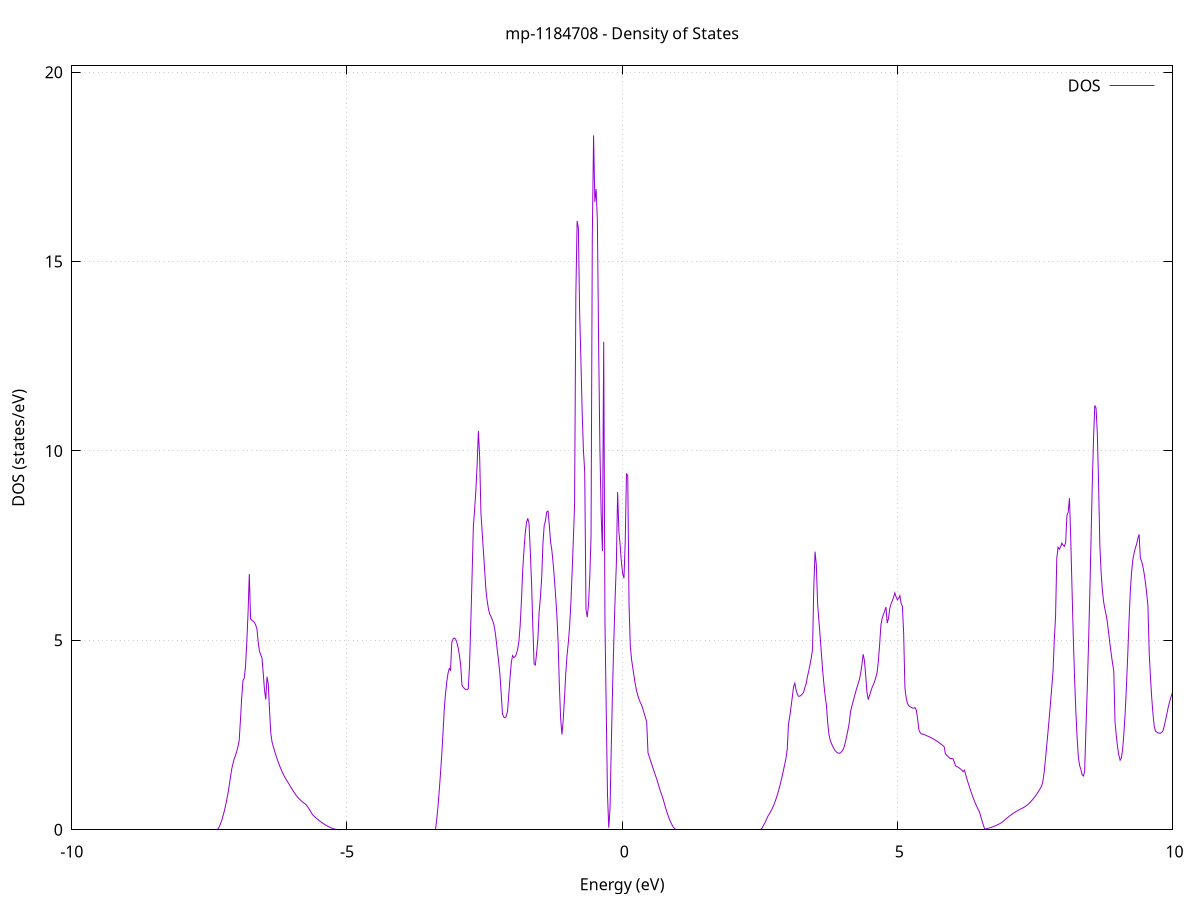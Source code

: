 set title 'mp-1184708 - Density of States'
set xlabel 'Energy (eV)'
set ylabel 'DOS (states/eV)'
set grid
set xrange [-10:10]
set yrange [0:20.165]
set xzeroaxis lt -1
set terminal png size 800,600
set output 'mp-1184708_dos_gnuplot.png'
plot '-' using 1:2 with lines title 'DOS'
-25.126500 0.000000
-25.103500 0.000000
-25.080500 0.000000
-25.057500 0.000000
-25.034500 0.000000
-25.011500 0.000000
-24.988500 0.000000
-24.965500 0.000000
-24.942500 0.000000
-24.919500 0.000000
-24.896500 0.000000
-24.873500 0.000000
-24.850500 0.000000
-24.827500 0.000000
-24.804500 0.000000
-24.781500 0.000000
-24.758500 0.000000
-24.735500 0.000000
-24.712500 0.000000
-24.689500 0.000000
-24.666500 0.000000
-24.643600 0.000000
-24.620600 0.000000
-24.597600 0.000000
-24.574600 0.000000
-24.551600 0.000000
-24.528600 0.000000
-24.505600 0.000000
-24.482600 0.000000
-24.459600 0.000000
-24.436600 0.000000
-24.413600 0.000000
-24.390600 0.000000
-24.367600 0.000000
-24.344600 0.000000
-24.321600 0.000000
-24.298600 0.000000
-24.275600 0.000000
-24.252600 0.000000
-24.229600 0.000000
-24.206600 0.000000
-24.183600 0.000000
-24.160600 0.000000
-24.137600 0.000000
-24.114600 0.000000
-24.091600 0.000000
-24.068600 0.000000
-24.045600 0.000000
-24.022600 0.000000
-23.999600 0.000000
-23.976600 0.000000
-23.953600 0.000000
-23.930600 0.000000
-23.907600 0.000000
-23.884600 0.000000
-23.861600 0.000000
-23.838600 0.000000
-23.815600 0.000000
-23.792600 0.000000
-23.769600 0.000000
-23.746600 0.000000
-23.723700 0.000000
-23.700700 0.000000
-23.677700 0.000000
-23.654700 0.000000
-23.631700 0.000000
-23.608700 0.000000
-23.585700 0.000000
-23.562700 0.000000
-23.539700 0.000000
-23.516700 0.000000
-23.493700 0.000000
-23.470700 0.000000
-23.447700 0.000000
-23.424700 0.000000
-23.401700 0.000000
-23.378700 0.000000
-23.355700 0.000000
-23.332700 0.000000
-23.309700 0.000000
-23.286700 0.000000
-23.263700 0.000000
-23.240700 0.000000
-23.217700 0.000000
-23.194700 0.000000
-23.171700 0.000000
-23.148700 0.000000
-23.125700 0.000000
-23.102700 0.000000
-23.079700 0.000000
-23.056700 0.000000
-23.033700 1726.594000
-23.010700 0.000000
-22.987700 0.000000
-22.964700 0.000000
-22.941700 0.000000
-22.918700 0.000000
-22.895700 0.000000
-22.872700 0.000000
-22.849700 0.000000
-22.826700 0.000000
-22.803800 0.000000
-22.780800 0.000000
-22.757800 0.000000
-22.734800 0.000000
-22.711800 0.000000
-22.688800 0.000000
-22.665800 0.000000
-22.642800 0.000000
-22.619800 0.000000
-22.596800 0.000000
-22.573800 0.000000
-22.550800 0.000000
-22.527800 0.000000
-22.504800 0.000000
-22.481800 0.000000
-22.458800 0.000000
-22.435800 0.000000
-22.412800 0.000000
-22.389800 0.000000
-22.366800 0.000000
-22.343800 0.000000
-22.320800 0.000000
-22.297800 0.000000
-22.274800 0.000000
-22.251800 0.000000
-22.228800 0.000000
-22.205800 0.000000
-22.182800 0.000000
-22.159800 0.000000
-22.136800 0.000000
-22.113800 0.000000
-22.090800 0.000000
-22.067800 0.000000
-22.044800 0.000000
-22.021800 0.000000
-21.998800 0.000000
-21.975800 0.000000
-21.952800 0.000000
-21.929800 0.000000
-21.906800 0.000000
-21.883800 0.000000
-21.860900 0.000000
-21.837900 0.000000
-21.814900 0.000000
-21.791900 0.000000
-21.768900 0.000000
-21.745900 0.000000
-21.722900 0.000000
-21.699900 0.000000
-21.676900 0.000000
-21.653900 0.000000
-21.630900 0.000000
-21.607900 0.000000
-21.584900 0.000000
-21.561900 0.000000
-21.538900 0.000000
-21.515900 0.000000
-21.492900 0.000000
-21.469900 0.000000
-21.446900 0.000000
-21.423900 0.000000
-21.400900 0.000000
-21.377900 0.000000
-21.354900 0.000000
-21.331900 0.000000
-21.308900 0.000000
-21.285900 0.000000
-21.262900 0.000000
-21.239900 0.000000
-21.216900 0.000000
-21.193900 0.000000
-21.170900 0.000000
-21.147900 0.000000
-21.124900 0.000000
-21.101900 0.000000
-21.078900 0.000000
-21.055900 0.000000
-21.032900 0.000000
-21.009900 0.000000
-20.986900 0.000000
-20.963900 0.000000
-20.941000 0.000000
-20.918000 0.000000
-20.895000 0.000000
-20.872000 0.000000
-20.849000 0.000000
-20.826000 0.000000
-20.803000 0.000000
-20.780000 0.000000
-20.757000 0.000000
-20.734000 0.000000
-20.711000 0.000000
-20.688000 0.000000
-20.665000 0.000000
-20.642000 0.000000
-20.619000 0.000000
-20.596000 0.000000
-20.573000 0.000000
-20.550000 0.000000
-20.527000 0.000000
-20.504000 0.000000
-20.481000 0.000000
-20.458000 0.000000
-20.435000 0.000000
-20.412000 0.000000
-20.389000 0.000000
-20.366000 0.000000
-20.343000 0.000000
-20.320000 0.000000
-20.297000 0.000000
-20.274000 0.000000
-20.251000 0.000000
-20.228000 0.000000
-20.205000 0.000000
-20.182000 0.000000
-20.159000 0.000000
-20.136000 0.000000
-20.113000 0.000000
-20.090000 0.000000
-20.067000 0.000000
-20.044000 0.000000
-20.021000 0.000000
-19.998100 0.000000
-19.975100 0.000000
-19.952100 0.000000
-19.929100 0.000000
-19.906100 0.000000
-19.883100 0.000000
-19.860100 0.000000
-19.837100 0.000000
-19.814100 0.000000
-19.791100 0.000000
-19.768100 0.000000
-19.745100 0.000000
-19.722100 0.000000
-19.699100 0.000000
-19.676100 0.000000
-19.653100 0.000000
-19.630100 0.000000
-19.607100 0.000000
-19.584100 0.000000
-19.561100 0.000000
-19.538100 0.000000
-19.515100 0.000000
-19.492100 0.000000
-19.469100 0.000000
-19.446100 0.000000
-19.423100 0.000000
-19.400100 0.000000
-19.377100 0.000000
-19.354100 0.000000
-19.331100 0.000000
-19.308100 0.000000
-19.285100 0.000000
-19.262100 0.000000
-19.239100 0.000000
-19.216100 0.000000
-19.193100 0.000000
-19.170100 0.000000
-19.147100 0.000000
-19.124100 0.000000
-19.101100 0.000000
-19.078200 0.000000
-19.055200 0.000000
-19.032200 0.000000
-19.009200 0.000000
-18.986200 0.000000
-18.963200 0.000000
-18.940200 0.000000
-18.917200 0.000000
-18.894200 0.000000
-18.871200 0.000000
-18.848200 0.000000
-18.825200 0.000000
-18.802200 0.000000
-18.779200 0.000000
-18.756200 0.000000
-18.733200 0.000000
-18.710200 0.000000
-18.687200 0.000000
-18.664200 0.000000
-18.641200 0.000000
-18.618200 0.000000
-18.595200 0.000000
-18.572200 0.000000
-18.549200 0.000000
-18.526200 0.000000
-18.503200 0.000000
-18.480200 0.000000
-18.457200 0.000000
-18.434200 0.000000
-18.411200 0.000000
-18.388200 0.000000
-18.365200 0.000000
-18.342200 0.000000
-18.319200 0.000000
-18.296200 0.000000
-18.273200 0.000000
-18.250200 0.000000
-18.227200 0.000000
-18.204200 0.000000
-18.181200 0.000000
-18.158200 0.000000
-18.135300 0.000000
-18.112300 0.000000
-18.089300 0.000000
-18.066300 0.000000
-18.043300 0.000000
-18.020300 0.000000
-17.997300 0.000000
-17.974300 0.000000
-17.951300 0.000000
-17.928300 0.000000
-17.905300 0.000000
-17.882300 0.000000
-17.859300 0.000000
-17.836300 0.000000
-17.813300 0.000000
-17.790300 0.000000
-17.767300 0.000000
-17.744300 0.000000
-17.721300 0.000000
-17.698300 0.000000
-17.675300 0.000000
-17.652300 0.000000
-17.629300 0.000000
-17.606300 0.000000
-17.583300 0.000000
-17.560300 0.000000
-17.537300 0.000000
-17.514300 0.000000
-17.491300 0.000000
-17.468300 0.000000
-17.445300 0.000000
-17.422300 0.000000
-17.399300 0.000000
-17.376300 0.000000
-17.353300 0.000000
-17.330300 0.000000
-17.307300 0.000000
-17.284300 0.000000
-17.261300 0.000000
-17.238300 0.000000
-17.215400 0.000000
-17.192400 0.000000
-17.169400 0.000000
-17.146400 0.000000
-17.123400 0.000000
-17.100400 0.000000
-17.077400 0.000000
-17.054400 0.000000
-17.031400 0.000000
-17.008400 0.000000
-16.985400 0.000000
-16.962400 0.000000
-16.939400 0.000000
-16.916400 0.000000
-16.893400 0.000000
-16.870400 0.000000
-16.847400 0.000000
-16.824400 0.000000
-16.801400 0.000000
-16.778400 0.000000
-16.755400 0.000000
-16.732400 0.000000
-16.709400 0.000000
-16.686400 0.000000
-16.663400 0.000000
-16.640400 0.000000
-16.617400 0.000000
-16.594400 0.000000
-16.571400 0.000000
-16.548400 0.000000
-16.525400 0.000000
-16.502400 0.000000
-16.479400 0.000000
-16.456400 0.000000
-16.433400 0.000000
-16.410400 0.000000
-16.387400 0.000000
-16.364400 0.000000
-16.341400 0.000000
-16.318400 0.000000
-16.295500 0.000000
-16.272500 0.000000
-16.249500 0.000000
-16.226500 0.000000
-16.203500 0.000000
-16.180500 0.000000
-16.157500 0.000000
-16.134500 0.000000
-16.111500 0.000000
-16.088500 0.000000
-16.065500 0.000000
-16.042500 0.000000
-16.019500 0.000000
-15.996500 0.000000
-15.973500 0.000000
-15.950500 0.000000
-15.927500 0.000000
-15.904500 0.000000
-15.881500 0.000000
-15.858500 0.000000
-15.835500 0.000000
-15.812500 0.000000
-15.789500 0.000000
-15.766500 0.000000
-15.743500 0.000000
-15.720500 0.000000
-15.697500 0.000000
-15.674500 0.000000
-15.651500 0.000000
-15.628500 0.000000
-15.605500 0.000000
-15.582500 0.000000
-15.559500 0.000000
-15.536500 0.000000
-15.513500 0.000000
-15.490500 0.000000
-15.467500 0.000000
-15.444500 0.000000
-15.421500 0.000000
-15.398500 0.000000
-15.375500 0.000000
-15.352600 0.000000
-15.329600 0.000000
-15.306600 0.000000
-15.283600 0.000000
-15.260600 0.000000
-15.237600 0.000000
-15.214600 0.000000
-15.191600 0.000000
-15.168600 0.000000
-15.145600 0.000000
-15.122600 0.000000
-15.099600 0.000000
-15.076600 0.000000
-15.053600 0.000000
-15.030600 0.000000
-15.007600 0.000000
-14.984600 0.000000
-14.961600 0.000000
-14.938600 0.000000
-14.915600 0.000000
-14.892600 0.000000
-14.869600 0.000000
-14.846600 0.000000
-14.823600 0.000000
-14.800600 0.000000
-14.777600 0.000000
-14.754600 0.000000
-14.731600 0.000000
-14.708600 0.000000
-14.685600 0.000000
-14.662600 0.000000
-14.639600 0.000000
-14.616600 0.000000
-14.593600 0.000000
-14.570600 0.000000
-14.547600 0.000000
-14.524600 0.000000
-14.501600 0.000000
-14.478600 0.000000
-14.455600 0.000000
-14.432700 0.000000
-14.409700 0.000000
-14.386700 0.000000
-14.363700 0.000000
-14.340700 0.000000
-14.317700 0.000000
-14.294700 0.000000
-14.271700 0.000000
-14.248700 0.000000
-14.225700 0.000000
-14.202700 0.000000
-14.179700 0.000000
-14.156700 0.000000
-14.133700 0.000000
-14.110700 0.000000
-14.087700 0.000000
-14.064700 0.000000
-14.041700 0.000000
-14.018700 0.000000
-13.995700 0.000000
-13.972700 0.000000
-13.949700 0.000000
-13.926700 0.000000
-13.903700 0.000000
-13.880700 0.000000
-13.857700 0.000000
-13.834700 0.000000
-13.811700 0.000000
-13.788700 0.000000
-13.765700 0.099200
-13.742700 0.452600
-13.719700 1.062000
-13.696700 1.780400
-13.673700 2.253900
-13.650700 2.466600
-13.627700 2.642500
-13.604700 2.969800
-13.581700 3.424800
-13.558700 3.925000
-13.535700 4.454400
-13.512700 4.957900
-13.489800 5.400500
-13.466800 6.953300
-13.443800 8.117700
-13.420800 8.104600
-13.397800 8.233000
-13.374800 8.507900
-13.351800 8.690000
-13.328800 9.339800
-13.305800 12.585900
-13.282800 12.628800
-13.259800 12.294900
-13.236800 11.939600
-13.213800 11.369000
-13.190800 9.114200
-13.167800 15.025400
-13.144800 15.451600
-13.121800 16.805400
-13.098800 20.046300
-13.075800 31.272900
-13.052800 64.714800
-13.029800 22.916200
-13.006800 0.000000
-12.983800 0.000000
-12.960800 0.000000
-12.937800 0.000000
-12.914800 0.000000
-12.891800 0.000000
-12.868800 0.000000
-12.845800 0.000000
-12.822800 0.000000
-12.799800 0.000000
-12.776800 0.000000
-12.753800 0.000000
-12.730800 0.000000
-12.707800 0.000000
-12.684800 0.000000
-12.661800 0.000000
-12.638800 0.000000
-12.615800 0.000000
-12.592800 0.000000
-12.569900 0.000000
-12.546900 0.000000
-12.523900 0.000000
-12.500900 0.000000
-12.477900 0.000000
-12.454900 0.000000
-12.431900 0.000000
-12.408900 0.000000
-12.385900 0.000000
-12.362900 0.000000
-12.339900 0.000000
-12.316900 0.000000
-12.293900 0.000000
-12.270900 0.000000
-12.247900 0.000000
-12.224900 0.000000
-12.201900 0.000000
-12.178900 0.000000
-12.155900 0.000000
-12.132900 0.000000
-12.109900 0.000000
-12.086900 0.000000
-12.063900 0.000000
-12.040900 0.000000
-12.017900 0.000000
-11.994900 0.000000
-11.971900 0.000000
-11.948900 0.000000
-11.925900 0.000000
-11.902900 0.000000
-11.879900 0.000000
-11.856900 0.000000
-11.833900 0.000000
-11.810900 0.000000
-11.787900 0.000000
-11.764900 0.000000
-11.741900 0.000000
-11.718900 0.000000
-11.695900 0.000000
-11.672900 0.000000
-11.649900 0.000000
-11.627000 0.000000
-11.604000 0.000000
-11.581000 0.000000
-11.558000 0.000000
-11.535000 0.000000
-11.512000 0.000000
-11.489000 0.000000
-11.466000 0.000000
-11.443000 0.000000
-11.420000 0.000000
-11.397000 0.000000
-11.374000 0.000000
-11.351000 0.000000
-11.328000 0.000000
-11.305000 0.000000
-11.282000 0.000000
-11.259000 0.000000
-11.236000 0.000000
-11.213000 0.000000
-11.190000 0.000000
-11.167000 0.000000
-11.144000 0.000000
-11.121000 0.000000
-11.098000 0.000000
-11.075000 0.000000
-11.052000 0.000000
-11.029000 0.000000
-11.006000 0.000000
-10.983000 0.000000
-10.960000 0.000000
-10.937000 0.000000
-10.914000 0.000000
-10.891000 0.000000
-10.868000 0.000000
-10.845000 0.000000
-10.822000 0.000000
-10.799000 0.000000
-10.776000 0.000000
-10.753000 0.000000
-10.730000 0.000000
-10.707100 0.000000
-10.684100 0.000000
-10.661100 0.000000
-10.638100 0.000000
-10.615100 0.000000
-10.592100 0.000000
-10.569100 0.000000
-10.546100 0.000000
-10.523100 0.000000
-10.500100 0.000000
-10.477100 0.000000
-10.454100 0.000000
-10.431100 0.000000
-10.408100 0.000000
-10.385100 0.000000
-10.362100 0.000000
-10.339100 0.000000
-10.316100 0.000000
-10.293100 0.000000
-10.270100 0.000000
-10.247100 0.000000
-10.224100 0.000000
-10.201100 0.000000
-10.178100 0.000000
-10.155100 0.000000
-10.132100 0.000000
-10.109100 0.000000
-10.086100 0.000000
-10.063100 0.000000
-10.040100 0.000000
-10.017100 0.000000
-9.994100 0.000000
-9.971100 0.000000
-9.948100 0.000000
-9.925100 0.000000
-9.902100 0.000000
-9.879100 0.000000
-9.856100 0.000000
-9.833100 0.000000
-9.810100 0.000000
-9.787200 0.000000
-9.764200 0.000000
-9.741200 0.000000
-9.718200 0.000000
-9.695200 0.000000
-9.672200 0.000000
-9.649200 0.000000
-9.626200 0.000000
-9.603200 0.000000
-9.580200 0.000000
-9.557200 0.000000
-9.534200 0.000000
-9.511200 0.000000
-9.488200 0.000000
-9.465200 0.000000
-9.442200 0.000000
-9.419200 0.000000
-9.396200 0.000000
-9.373200 0.000000
-9.350200 0.000000
-9.327200 0.000000
-9.304200 0.000000
-9.281200 0.000000
-9.258200 0.000000
-9.235200 0.000000
-9.212200 0.000000
-9.189200 0.000000
-9.166200 0.000000
-9.143200 0.000000
-9.120200 0.000000
-9.097200 0.000000
-9.074200 0.000000
-9.051200 0.000000
-9.028200 0.000000
-9.005200 0.000000
-8.982200 0.000000
-8.959200 0.000000
-8.936200 0.000000
-8.913200 0.000000
-8.890200 0.000000
-8.867200 0.000000
-8.844300 0.000000
-8.821300 0.000000
-8.798300 0.000000
-8.775300 0.000000
-8.752300 0.000000
-8.729300 0.000000
-8.706300 0.000000
-8.683300 0.000000
-8.660300 0.000000
-8.637300 0.000000
-8.614300 0.000000
-8.591300 0.000000
-8.568300 0.000000
-8.545300 0.000000
-8.522300 0.000000
-8.499300 0.000000
-8.476300 0.000000
-8.453300 0.000000
-8.430300 0.000000
-8.407300 0.000000
-8.384300 0.000000
-8.361300 0.000000
-8.338300 0.000000
-8.315300 0.000000
-8.292300 0.000000
-8.269300 0.000000
-8.246300 0.000000
-8.223300 0.000000
-8.200300 0.000000
-8.177300 0.000000
-8.154300 0.000000
-8.131300 0.000000
-8.108300 0.000000
-8.085300 0.000000
-8.062300 0.000000
-8.039300 0.000000
-8.016300 0.000000
-7.993300 0.000000
-7.970300 0.000000
-7.947300 0.000000
-7.924400 0.000000
-7.901400 0.000000
-7.878400 0.000000
-7.855400 0.000000
-7.832400 0.000000
-7.809400 0.000000
-7.786400 0.000000
-7.763400 0.000000
-7.740400 0.000000
-7.717400 0.000000
-7.694400 0.000000
-7.671400 0.000000
-7.648400 0.000000
-7.625400 0.000000
-7.602400 0.000000
-7.579400 0.000000
-7.556400 0.000000
-7.533400 0.000000
-7.510400 0.000000
-7.487400 0.000000
-7.464400 0.000000
-7.441400 0.000000
-7.418400 0.000000
-7.395400 0.000000
-7.372400 0.000000
-7.349400 0.011600
-7.326400 0.063300
-7.303400 0.138500
-7.280400 0.230100
-7.257400 0.338100
-7.234400 0.462500
-7.211400 0.603300
-7.188400 0.761800
-7.165400 0.938500
-7.142400 1.133600
-7.119400 1.363100
-7.096400 1.585200
-7.073400 1.737400
-7.050400 1.866200
-7.027400 1.955500
-7.004400 2.060100
-6.981500 2.192900
-6.958500 2.354200
-6.935500 2.898800
-6.912500 3.487500
-6.889500 3.938200
-6.866500 4.000800
-6.843500 4.311400
-6.820500 4.941800
-6.797500 5.717400
-6.774500 6.753900
-6.751500 5.566700
-6.728500 5.532100
-6.705500 5.507700
-6.682500 5.475100
-6.659500 5.408800
-6.636500 5.308600
-6.613500 4.968500
-6.590500 4.718200
-6.567500 4.620400
-6.544500 4.536600
-6.521500 4.132800
-6.498500 3.688800
-6.475500 3.440500
-6.452500 4.039800
-6.429500 3.838100
-6.406500 3.147300
-6.383500 2.541000
-6.360500 2.310500
-6.337500 2.190700
-6.314500 2.077000
-6.291500 1.969600
-6.268500 1.868300
-6.245500 1.773200
-6.222500 1.684400
-6.199500 1.601900
-6.176500 1.525700
-6.153500 1.455700
-6.130500 1.392100
-6.107500 1.334700
-6.084500 1.280400
-6.061600 1.225800
-6.038600 1.171200
-6.015600 1.116500
-5.992600 1.061700
-5.969600 1.007100
-5.946600 0.956100
-5.923600 0.909900
-5.900600 0.868600
-5.877600 0.832100
-5.854600 0.798300
-5.831600 0.766500
-5.808600 0.737300
-5.785600 0.710500
-5.762600 0.686300
-5.739600 0.656400
-5.716600 0.611600
-5.693600 0.562200
-5.670600 0.508200
-5.647600 0.449600
-5.624600 0.397000
-5.601600 0.364900
-5.578600 0.334000
-5.555600 0.304300
-5.532600 0.275900
-5.509600 0.248700
-5.486600 0.222800
-5.463600 0.198100
-5.440600 0.174700
-5.417600 0.152500
-5.394600 0.131500
-5.371600 0.111800
-5.348600 0.093400
-5.325600 0.076100
-5.302600 0.060400
-5.279600 0.046500
-5.256600 0.034400
-5.233600 0.024100
-5.210600 0.015600
-5.187600 0.009000
-5.164600 0.004200
-5.141700 0.001200
-5.118700 0.000000
-5.095700 0.000000
-5.072700 0.000000
-5.049700 0.000000
-5.026700 0.000000
-5.003700 0.000000
-4.980700 0.000000
-4.957700 0.000000
-4.934700 0.000000
-4.911700 0.000000
-4.888700 0.000000
-4.865700 0.000000
-4.842700 0.000000
-4.819700 0.000000
-4.796700 0.000000
-4.773700 0.000000
-4.750700 0.000000
-4.727700 0.000000
-4.704700 0.000000
-4.681700 0.000000
-4.658700 0.000000
-4.635700 0.000000
-4.612700 0.000000
-4.589700 0.000000
-4.566700 0.000000
-4.543700 0.000000
-4.520700 0.000000
-4.497700 0.000000
-4.474700 0.000000
-4.451700 0.000000
-4.428700 0.000000
-4.405700 0.000000
-4.382700 0.000000
-4.359700 0.000000
-4.336700 0.000000
-4.313700 0.000000
-4.290700 0.000000
-4.267700 0.000000
-4.244700 0.000000
-4.221700 0.000000
-4.198800 0.000000
-4.175800 0.000000
-4.152800 0.000000
-4.129800 0.000000
-4.106800 0.000000
-4.083800 0.000000
-4.060800 0.000000
-4.037800 0.000000
-4.014800 0.000000
-3.991800 0.000000
-3.968800 0.000000
-3.945800 0.000000
-3.922800 0.000000
-3.899800 0.000000
-3.876800 0.000000
-3.853800 0.000000
-3.830800 0.000000
-3.807800 0.000000
-3.784800 0.000000
-3.761800 0.000000
-3.738800 0.000000
-3.715800 0.000000
-3.692800 0.000000
-3.669800 0.000000
-3.646800 0.000000
-3.623800 0.000000
-3.600800 0.000000
-3.577800 0.000000
-3.554800 0.000000
-3.531800 0.000000
-3.508800 0.000000
-3.485800 0.000000
-3.462800 0.000000
-3.439800 0.000000
-3.416800 0.000000
-3.393800 0.000000
-3.370800 0.244200
-3.347800 0.590300
-3.324800 1.002500
-3.301800 1.462600
-3.278900 1.953900
-3.255900 2.522400
-3.232900 3.168400
-3.209900 3.586500
-3.186900 3.906700
-3.163900 4.131200
-3.140900 4.256900
-3.117900 4.212100
-3.094900 4.955900
-3.071900 5.037600
-3.048900 5.063200
-3.025900 5.032600
-3.002900 4.945800
-2.979900 4.802900
-2.956900 4.603800
-2.933900 4.349500
-2.910900 3.822500
-2.887900 3.762800
-2.864900 3.726500
-2.841900 3.703700
-2.818900 3.695400
-2.795900 3.720700
-2.772900 4.328500
-2.749900 5.462700
-2.726900 6.692400
-2.703900 7.989300
-2.680900 8.452400
-2.657900 8.953300
-2.634900 9.640100
-2.611900 10.530300
-2.588900 9.840400
-2.565900 8.355500
-2.542900 7.847200
-2.519900 7.332800
-2.496900 6.814100
-2.473900 6.314100
-2.450900 6.030300
-2.427900 5.821200
-2.404900 5.687300
-2.381900 5.625400
-2.358900 5.542300
-2.336000 5.449100
-2.313000 5.286300
-2.290000 5.023200
-2.267000 4.716700
-2.244000 4.442000
-2.221000 4.097700
-2.198000 3.608000
-2.175000 3.066300
-2.152000 2.978400
-2.129000 2.955500
-2.106000 2.998900
-2.083000 3.123500
-2.060000 3.573800
-2.037000 4.013800
-2.014000 4.414100
-1.991000 4.598700
-1.968000 4.545900
-1.945000 4.571200
-1.922000 4.641600
-1.899000 4.763000
-1.876000 4.971200
-1.853000 5.394000
-1.830000 6.040400
-1.807000 6.850800
-1.784000 7.384600
-1.761000 7.829400
-1.738000 8.106800
-1.715000 8.222700
-1.692000 8.082900
-1.669000 7.350300
-1.646000 6.512900
-1.623000 5.363900
-1.600000 4.378400
-1.577000 4.348900
-1.554000 4.672800
-1.531000 5.047800
-1.508000 5.759000
-1.485000 6.135700
-1.462000 6.652400
-1.439000 7.562800
-1.416100 8.035000
-1.393100 8.155200
-1.370100 8.388200
-1.347100 8.413800
-1.324100 8.056400
-1.301100 7.601300
-1.278100 7.392900
-1.255100 7.053800
-1.232100 6.646900
-1.209100 6.185100
-1.186100 5.663200
-1.163100 4.940000
-1.140100 3.781600
-1.117100 2.922000
-1.094100 2.514600
-1.071100 2.893200
-1.048100 3.460400
-1.025100 4.110200
-1.002100 4.594500
-0.979100 4.922000
-0.956100 5.336900
-0.933100 5.938600
-0.910100 6.755300
-0.887100 7.641400
-0.864100 8.597400
-0.841100 14.126000
-0.818100 16.070100
-0.795100 15.881500
-0.772100 13.631100
-0.749100 12.392700
-0.726100 11.018600
-0.703100 10.007900
-0.680100 9.447600
-0.657100 5.827200
-0.634100 5.613100
-0.611100 5.949600
-0.588100 6.669100
-0.565100 7.729400
-0.542100 15.661900
-0.519100 18.331400
-0.496100 16.575700
-0.473200 16.915600
-0.450200 16.088400
-0.427200 12.818400
-0.404200 10.081100
-0.381200 8.333300
-0.358200 7.352500
-0.335200 12.883000
-0.312200 5.467800
-0.289200 3.158100
-0.266200 0.929800
-0.243200 0.053100
-0.220200 0.568900
-0.197200 2.220900
-0.174200 3.709900
-0.151200 4.988400
-0.128200 6.094400
-0.105200 7.024700
-0.082200 8.914400
-0.059200 7.883100
-0.036200 7.512300
-0.013200 7.056900
0.009800 6.765900
0.032800 6.637900
0.055800 7.596600
0.078800 9.391600
0.101800 9.360600
0.124800 5.960100
0.147800 4.860500
0.170800 4.501900
0.193800 4.268800
0.216800 4.048600
0.239800 3.837000
0.262800 3.662200
0.285800 3.541400
0.308800 3.438200
0.331800 3.353100
0.354800 3.286000
0.377800 3.184900
0.400800 3.067600
0.423800 2.966500
0.446700 2.829800
0.469700 2.033700
0.492700 1.929400
0.515700 1.826300
0.538700 1.724300
0.561700 1.623500
0.584700 1.523800
0.607700 1.425200
0.630700 1.327800
0.653700 1.215300
0.676700 1.102100
0.699700 0.998700
0.722700 0.905400
0.745700 0.804900
0.768700 0.683100
0.791700 0.567600
0.814700 0.460200
0.837700 0.362700
0.860700 0.275000
0.883700 0.197100
0.906700 0.129000
0.929700 0.071000
0.952700 0.029000
0.975700 0.005500
0.998700 0.000000
1.021700 0.000000
1.044700 0.000000
1.067700 0.000000
1.090700 0.000000
1.113700 0.000000
1.136700 0.000000
1.159700 0.000000
1.182700 0.000000
1.205700 0.000000
1.228700 0.000000
1.251700 0.000000
1.274700 0.000000
1.297700 0.000000
1.320700 0.000000
1.343700 0.000000
1.366600 0.000000
1.389600 0.000000
1.412600 0.000000
1.435600 0.000000
1.458600 0.000000
1.481600 0.000000
1.504600 0.000000
1.527600 0.000000
1.550600 0.000000
1.573600 0.000000
1.596600 0.000000
1.619600 0.000000
1.642600 0.000000
1.665600 0.000000
1.688600 0.000000
1.711600 0.000000
1.734600 0.000000
1.757600 0.000000
1.780600 0.000000
1.803600 0.000000
1.826600 0.000000
1.849600 0.000000
1.872600 0.000000
1.895600 0.000000
1.918600 0.000000
1.941600 0.000000
1.964600 0.000000
1.987600 0.000000
2.010600 0.000000
2.033600 0.000000
2.056600 0.000000
2.079600 0.000000
2.102600 0.000000
2.125600 0.000000
2.148600 0.000000
2.171600 0.000000
2.194600 0.000000
2.217600 0.000000
2.240600 0.000000
2.263600 0.000000
2.286600 0.000000
2.309500 0.000000
2.332500 0.000000
2.355500 0.000000
2.378500 0.000000
2.401500 0.000000
2.424500 0.000000
2.447500 0.000000
2.470500 0.000000
2.493500 0.000000
2.516500 0.000000
2.539500 0.041700
2.562500 0.097900
2.585500 0.160600
2.608500 0.229900
2.631500 0.305800
2.654500 0.372600
2.677500 0.426400
2.700500 0.485600
2.723500 0.550200
2.746500 0.622800
2.769500 0.705500
2.792500 0.798400
2.815500 0.901400
2.838500 1.014600
2.861500 1.137900
2.884500 1.271400
2.907500 1.415000
2.930500 1.567400
2.953500 1.722600
2.976500 1.880000
2.999500 2.120800
3.022500 2.787700
3.045500 2.994200
3.068500 3.242200
3.091500 3.502400
3.114500 3.777200
3.137500 3.868900
3.160500 3.691000
3.183500 3.575500
3.206500 3.522300
3.229400 3.526900
3.252400 3.551400
3.275400 3.587300
3.298400 3.634500
3.321400 3.761900
3.344400 3.859600
3.367400 4.046900
3.390400 4.193700
3.413400 4.357900
3.436400 4.540000
3.459400 4.767100
3.482400 6.410400
3.505400 7.340800
3.528400 6.989500
3.551400 5.977700
3.574400 5.530300
3.597400 5.111500
3.620400 4.650800
3.643400 4.208500
3.666400 3.831900
3.689400 3.520900
3.712400 3.275600
3.735400 2.818900
3.758400 2.508800
3.781400 2.362000
3.804400 2.273300
3.827400 2.198000
3.850400 2.135900
3.873400 2.087100
3.896400 2.051300
3.919400 2.028200
3.942400 2.019200
3.965400 2.031200
3.988400 2.064300
4.011400 2.107300
4.034400 2.187200
4.057400 2.323900
4.080400 2.477500
4.103400 2.637500
4.126400 2.823100
4.149400 3.115900
4.172300 3.251900
4.195300 3.382700
4.218300 3.508300
4.241300 3.628800
4.264300 3.744200
4.287300 3.854400
4.310300 3.964100
4.333300 4.125400
4.356300 4.355900
4.379300 4.634600
4.402300 4.469400
4.425300 4.074900
4.448300 3.628500
4.471300 3.434800
4.494300 3.543800
4.517300 3.649300
4.540300 3.751200
4.563300 3.832000
4.586300 3.906100
4.609300 4.025000
4.632300 4.145800
4.655300 4.450300
4.678300 4.881000
4.701300 5.397400
4.724300 5.579800
4.747300 5.679100
4.770300 5.780100
4.793300 5.880000
4.816300 5.454800
4.839300 5.576600
4.862300 5.840300
4.885300 5.956600
4.908300 6.041600
4.931300 6.129000
4.954300 6.253900
4.977300 6.150600
5.000300 6.072600
5.023300 6.109900
5.046300 6.180900
5.069300 5.975700
5.092200 5.898800
5.115200 5.187100
5.138200 3.740300
5.161200 3.480300
5.184200 3.336200
5.207200 3.277600
5.230200 3.251600
5.253200 3.231600
5.276200 3.212200
5.299200 3.207900
5.322200 3.224200
5.345200 3.153300
5.368200 2.935400
5.391200 2.640500
5.414200 2.565300
5.437200 2.530200
5.460200 2.524600
5.483200 2.515100
5.506200 2.502000
5.529200 2.486500
5.552200 2.472200
5.575200 2.457200
5.598200 2.441500
5.621200 2.425100
5.644200 2.408100
5.667200 2.388700
5.690200 2.367800
5.713200 2.345800
5.736200 2.322800
5.759200 2.298800
5.782200 2.273700
5.805200 2.247500
5.828200 2.220300
5.851200 2.192000
5.874200 2.001800
5.897200 1.967300
5.920200 1.934300
5.943200 1.902800
5.966200 1.878100
5.989200 1.883600
6.012200 1.871000
6.035100 1.786900
6.058100 1.686700
6.081100 1.671300
6.104100 1.652000
6.127100 1.628800
6.150100 1.601600
6.173100 1.570500
6.196100 1.535600
6.219100 1.575100
6.242100 1.455000
6.265100 1.339900
6.288100 1.229700
6.311100 1.124500
6.334100 1.024300
6.357100 0.929000
6.380100 0.838700
6.403100 0.753400
6.426100 0.673000
6.449100 0.597600
6.472100 0.527900
6.495100 0.464100
6.518100 0.340300
6.541100 0.224900
6.564100 0.118800
6.587100 0.022000
6.610100 0.025700
6.633100 0.033300
6.656100 0.041800
6.679100 0.051400
6.702100 0.061900
6.725100 0.073400
6.748100 0.085900
6.771100 0.099400
6.794100 0.113800
6.817100 0.129200
6.840100 0.145600
6.863100 0.163200
6.886100 0.183200
6.909100 0.206000
6.932100 0.232500
6.955000 0.262600
6.978000 0.291700
7.001000 0.319700
7.024000 0.346700
7.047000 0.372600
7.070000 0.397500
7.093000 0.421300
7.116000 0.444100
7.139000 0.465900
7.162000 0.486500
7.185000 0.506200
7.208000 0.524800
7.231000 0.541900
7.254000 0.558000
7.277000 0.574100
7.300000 0.592400
7.323000 0.613600
7.346000 0.637800
7.369000 0.664900
7.392000 0.694900
7.415000 0.727800
7.438000 0.763600
7.461000 0.802400
7.484000 0.844100
7.507000 0.888700
7.530000 0.936100
7.553000 0.986100
7.576000 1.038600
7.599000 1.093700
7.622000 1.151300
7.645000 1.281700
7.668000 1.522700
7.691000 1.858000
7.714000 2.207300
7.737000 2.571800
7.760000 2.951500
7.783000 3.346400
7.806000 3.756500
7.829000 4.181900
7.852000 5.008400
7.874900 5.617500
7.897900 7.175700
7.920900 7.456900
7.943900 7.406400
7.966900 7.468800
7.989900 7.567900
8.012900 7.510800
8.035900 7.481000
8.058900 7.587300
8.081900 8.299300
8.104900 8.388200
8.127900 8.753500
8.150900 7.704200
8.173900 6.380600
8.196900 5.115500
8.219900 4.030400
8.242900 3.153000
8.265900 2.451500
8.288900 1.929300
8.311900 1.698900
8.334900 1.597500
8.357900 1.453800
8.380900 1.419900
8.403900 1.540800
8.426900 2.667900
8.449900 3.667400
8.472900 4.829500
8.495900 6.154200
8.518900 7.592000
8.541900 9.109200
8.564900 10.305000
8.587900 11.203000
8.610900 11.133400
8.633900 10.482500
8.656900 9.134600
8.679900 7.496200
8.702900 6.794200
8.725900 6.319600
8.748900 6.015400
8.771900 5.824200
8.794900 5.666800
8.817800 5.466800
8.840800 5.177700
8.863800 4.898100
8.886800 4.640800
8.909800 4.404700
8.932800 4.183900
8.955800 2.850200
8.978800 2.480500
9.001800 2.184200
9.024800 1.971800
9.047800 1.835700
9.070800 1.895500
9.093800 2.119300
9.116800 2.545200
9.139800 3.075300
9.162800 3.780800
9.185800 4.570900
9.208800 5.461900
9.231800 6.245200
9.254800 6.765300
9.277800 7.109700
9.300800 7.296000
9.323800 7.433300
9.346800 7.535200
9.369800 7.687800
9.392800 7.797700
9.415800 7.173100
9.438800 7.088800
9.461800 6.954000
9.484800 6.768500
9.507800 6.533300
9.530800 6.247000
9.553800 5.904600
9.576800 4.676400
9.599800 4.020500
9.622800 3.481700
9.645800 3.051500
9.668800 2.717400
9.691800 2.605300
9.714800 2.578400
9.737700 2.559700
9.760700 2.549300
9.783700 2.551500
9.806700 2.575700
9.829700 2.622400
9.852700 2.757500
9.875700 2.907700
9.898700 3.064600
9.921700 3.230600
9.944700 3.363100
9.967700 3.480900
9.990700 3.584000
10.013700 3.672400
10.036700 3.761500
10.059700 3.874000
10.082700 4.009900
10.105700 4.162600
10.128700 4.322400
10.151700 4.661600
10.174700 5.362100
10.197700 5.762800
10.220700 5.831700
10.243700 5.680800
10.266700 5.534700
10.289700 5.348100
10.312700 5.127900
10.335700 4.889800
10.358700 4.844300
10.381700 4.522600
10.404700 4.405800
10.427700 4.341700
10.450700 4.300800
10.473700 4.261900
10.496700 4.222900
10.519700 4.183700
10.542700 4.145000
10.565700 4.120200
10.588700 4.096300
10.611700 3.926800
10.634700 3.800900
10.657700 3.686000
10.680600 3.589400
10.703600 3.509400
10.726600 3.439700
10.749600 3.380600
10.772600 3.332000
10.795600 3.294900
10.818600 3.369200
10.841600 3.582300
10.864600 3.187800
10.887600 3.252800
10.910600 3.281100
10.933600 3.380800
10.956600 3.472900
10.979600 3.557200
11.002600 3.632400
11.025600 3.694900
11.048600 3.739700
11.071600 3.768500
11.094600 3.781700
11.117600 3.786700
11.140600 3.781200
11.163600 3.796300
11.186600 3.827000
11.209600 3.873400
11.232600 3.937000
11.255600 3.980300
11.278600 3.996900
11.301600 4.078600
11.324600 4.125400
11.347600 4.167600
11.370600 4.218200
11.393600 4.281300
11.416600 4.441400
11.439600 4.612700
11.462600 4.739700
11.485600 4.835300
11.508600 4.895700
11.531600 4.970100
11.554600 5.000500
11.577600 5.021300
11.600500 5.005600
11.623500 4.968000
11.646500 5.201000
11.669500 5.452100
11.692500 5.400400
11.715500 5.335300
11.738500 5.268200
11.761500 5.199100
11.784500 5.142100
11.807500 5.126700
11.830500 5.159100
11.853500 5.255800
11.876500 5.234900
11.899500 5.261300
11.922500 5.473800
11.945500 5.611100
11.968500 5.642600
11.991500 5.618400
12.014500 5.932500
12.037500 6.012600
12.060500 5.955800
12.083500 5.948900
12.106500 6.057000
12.129500 4.583100
12.152500 4.519100
12.175500 4.412400
12.198500 4.252400
12.221500 5.733400
12.244500 4.678300
12.267500 4.781200
12.290500 4.821500
12.313500 4.889600
12.336500 4.981100
12.359500 5.091100
12.382500 5.167700
12.405500 5.247100
12.428500 5.379900
12.451500 5.490300
12.474500 5.556200
12.497500 5.632000
12.520500 5.689200
12.543400 5.672000
12.566400 5.648400
12.589400 5.694500
12.612400 5.595600
12.635400 5.417600
12.658400 5.244000
12.681400 5.075000
12.704400 5.190600
12.727400 5.153000
12.750400 5.099500
12.773400 5.030200
12.796400 4.404600
12.819400 3.841100
12.842400 3.525500
12.865400 3.403000
12.888400 3.291700
12.911400 3.193600
12.934400 3.096400
12.957400 3.028000
12.980400 3.007200
13.003400 3.037800
13.026400 3.053800
13.049400 3.139300
13.072400 3.303800
13.095400 3.498800
13.118400 3.702200
13.141400 3.910200
13.164400 4.169200
13.187400 4.498600
13.210400 4.936800
13.233400 4.751200
13.256400 4.916700
13.279400 5.074700
13.302400 5.225200
13.325400 5.368200
13.348400 5.503800
13.371400 5.827700
13.394400 6.236800
13.417400 6.602200
13.440400 6.338000
13.463300 6.617700
13.486300 6.580000
13.509300 6.536900
13.532300 6.485500
13.555300 6.448100
13.578300 6.490600
13.601300 6.600900
13.624300 6.686500
13.647300 7.637700
13.670300 6.897900
13.693300 6.859700
13.716300 7.434700
13.739300 7.428100
13.762300 7.266800
13.785300 7.079200
13.808300 6.548700
13.831300 6.169600
13.854300 5.827900
13.877300 5.539000
13.900300 5.309600
13.923300 5.157800
13.946300 5.105300
13.969300 5.212800
13.992300 5.406000
14.015300 5.684700
14.038300 6.023400
14.061300 6.304100
14.084300 6.523000
14.107300 6.712700
14.130300 6.362500
14.153300 6.229200
14.176300 6.159100
14.199300 6.100600
14.222300 5.997600
14.245300 5.842200
14.268300 5.715100
14.291300 5.641500
14.314300 5.685700
14.337300 5.794100
14.360300 5.943400
14.383200 6.145000
14.406200 6.363000
14.429200 6.569200
14.452200 6.795700
14.475200 7.171600
14.498200 8.349900
14.521200 12.302600
14.544200 7.476900
14.567200 7.645100
14.590200 7.733700
14.613200 7.742800
14.636200 7.672400
14.659200 7.729600
14.682200 7.662600
14.705200 7.522100
14.728200 7.293500
14.751200 7.267700
14.774200 7.342900
14.797200 7.031400
14.820200 6.718400
14.843200 6.432000
14.866200 6.115600
14.889200 5.741800
14.912200 5.025600
14.935200 4.589500
14.958200 4.434300
14.981200 4.320200
15.004200 4.158200
15.027200 4.161600
15.050200 4.470000
15.073200 4.560500
15.096200 4.729500
15.119200 4.924100
15.142200 5.144600
15.165200 5.390700
15.188200 5.686800
15.211200 6.283000
15.234200 7.586200
15.257200 8.043100
15.280200 7.432600
15.303200 6.809000
15.326100 6.593500
15.349100 6.796300
15.372100 7.070200
15.395100 9.628800
15.418100 9.152500
15.441100 8.587000
15.464100 7.542000
15.487100 5.827900
15.510100 5.317000
15.533100 5.630500
15.556100 5.275500
15.579100 5.480700
15.602100 5.707600
15.625100 5.966900
15.648100 6.255500
15.671100 6.119400
15.694100 6.341400
15.717100 6.577200
15.740100 6.822900
15.763100 7.213600
15.786100 7.332500
15.809100 7.295700
15.832100 7.215900
15.855100 7.095700
15.878100 6.934200
15.901100 6.759800
15.924100 6.822100
15.947100 6.563000
15.970100 6.158300
15.993100 5.831200
16.016100 5.768100
16.039100 5.867700
16.062100 6.026100
16.085100 6.243300
16.108100 6.986800
16.131100 7.266600
16.154100 7.329900
16.177100 7.238900
16.200100 7.143700
16.223100 7.067600
16.246000 7.231900
16.269000 8.099600
16.292000 8.436000
16.315000 8.390800
16.338000 8.118200
16.361000 8.283600
16.384000 7.315400
16.407000 6.103200
16.430000 5.000800
16.453000 4.636200
16.476000 4.388500
16.499000 4.249600
16.522000 4.472800
16.545000 4.602000
16.568000 4.883200
16.591000 5.193600
16.614000 5.493700
16.637000 5.791300
16.660000 6.114400
16.683000 6.462300
16.706000 6.759100
16.729000 7.101100
16.752000 7.464200
16.775000 7.800400
16.798000 8.199000
16.821000 8.854500
16.844000 9.727200
16.867000 10.605000
16.890000 12.287700
16.913000 10.384500
16.936000 9.689600
16.959000 8.529100
16.982000 7.049100
17.005000 5.926200
17.028000 5.378600
17.051000 5.029500
17.074000 4.747100
17.097000 4.446700
17.120000 4.100500
17.143000 4.134200
17.166000 4.171700
17.188900 4.219800
17.211900 4.261300
17.234900 4.367600
17.257900 4.492500
17.280900 4.633500
17.303900 4.791400
17.326900 4.967500
17.349900 5.162900
17.372900 6.503200
17.395900 4.250600
17.418900 4.273400
17.441900 4.306700
17.464900 4.351700
17.487900 4.411600
17.510900 4.486400
17.533900 4.614700
17.556900 4.762200
17.579900 4.921300
17.602900 5.089600
17.625900 5.266200
17.648900 5.451200
17.671900 5.644700
17.694900 5.839200
17.717900 6.025100
17.740900 6.102100
17.763900 6.064600
17.786900 6.133700
17.809900 6.346800
17.832900 6.410000
17.855900 6.429200
17.878900 6.365600
17.901900 6.170800
17.924900 5.589600
17.947900 5.069600
17.970900 4.775100
17.993900 4.622200
18.016900 4.586500
18.039900 4.672800
18.062900 4.807300
18.085900 4.899500
18.108800 5.753400
18.131800 5.592900
18.154800 6.193400
18.177800 6.538400
18.200800 6.989600
18.223800 7.901800
18.246800 7.368300
18.269800 7.628300
18.292800 7.534300
18.315800 7.407500
18.338800 7.253200
18.361800 7.071200
18.384800 6.861600
18.407800 6.622900
18.430800 6.311300
18.453800 5.901200
18.476800 5.209300
18.499800 4.145200
18.522800 3.523400
18.545800 1.232600
18.568800 1.027100
18.591800 0.864900
18.614800 0.715100
18.637800 0.577900
18.660800 0.453200
18.683800 0.338100
18.706800 0.193000
18.729800 0.088300
18.752800 0.024000
18.775800 0.000200
18.798800 0.000000
18.821800 0.000000
18.844800 0.000000
18.867800 0.000000
18.890800 0.000000
18.913800 0.000000
18.936800 0.000000
18.959800 0.000000
18.982800 0.000000
19.005800 0.000000
19.028800 0.000000
19.051700 0.000000
19.074700 0.000000
19.097700 0.000000
19.120700 0.000000
19.143700 0.000000
19.166700 0.000000
19.189700 0.000000
19.212700 0.000000
19.235700 0.000000
19.258700 0.000000
19.281700 0.000000
19.304700 0.000000
19.327700 0.000000
19.350700 0.000000
19.373700 0.000000
19.396700 0.000000
19.419700 0.000000
19.442700 0.000000
19.465700 0.000000
19.488700 0.000000
19.511700 0.000000
19.534700 0.000000
19.557700 0.000000
19.580700 0.000000
19.603700 0.000000
19.626700 0.000000
19.649700 0.000000
19.672700 0.000000
19.695700 0.000000
19.718700 0.000000
19.741700 0.000000
19.764700 0.000000
19.787700 0.000000
19.810700 0.000000
19.833700 0.000000
19.856700 0.000000
19.879700 0.000000
19.902700 0.000000
19.925700 0.000000
19.948700 0.000000
19.971600 0.000000
19.994600 0.000000
20.017600 0.000000
20.040600 0.000000
20.063600 0.000000
20.086600 0.000000
20.109600 0.000000
20.132600 0.000000
20.155600 0.000000
20.178600 0.000000
20.201600 0.000000
20.224600 0.000000
20.247600 0.000000
20.270600 0.000000
20.293600 0.000000
20.316600 0.000000
20.339600 0.000000
20.362600 0.000000
20.385600 0.000000
20.408600 0.000000
20.431600 0.000000
20.454600 0.000000
20.477600 0.000000
20.500600 0.000000
20.523600 0.000000
20.546600 0.000000
20.569600 0.000000
20.592600 0.000000
20.615600 0.000000
20.638600 0.000000
20.661600 0.000000
20.684600 0.000000
20.707600 0.000000
20.730600 0.000000
20.753600 0.000000
20.776600 0.000000
20.799600 0.000000
20.822600 0.000000
20.845600 0.000000
20.868600 0.000000
e
